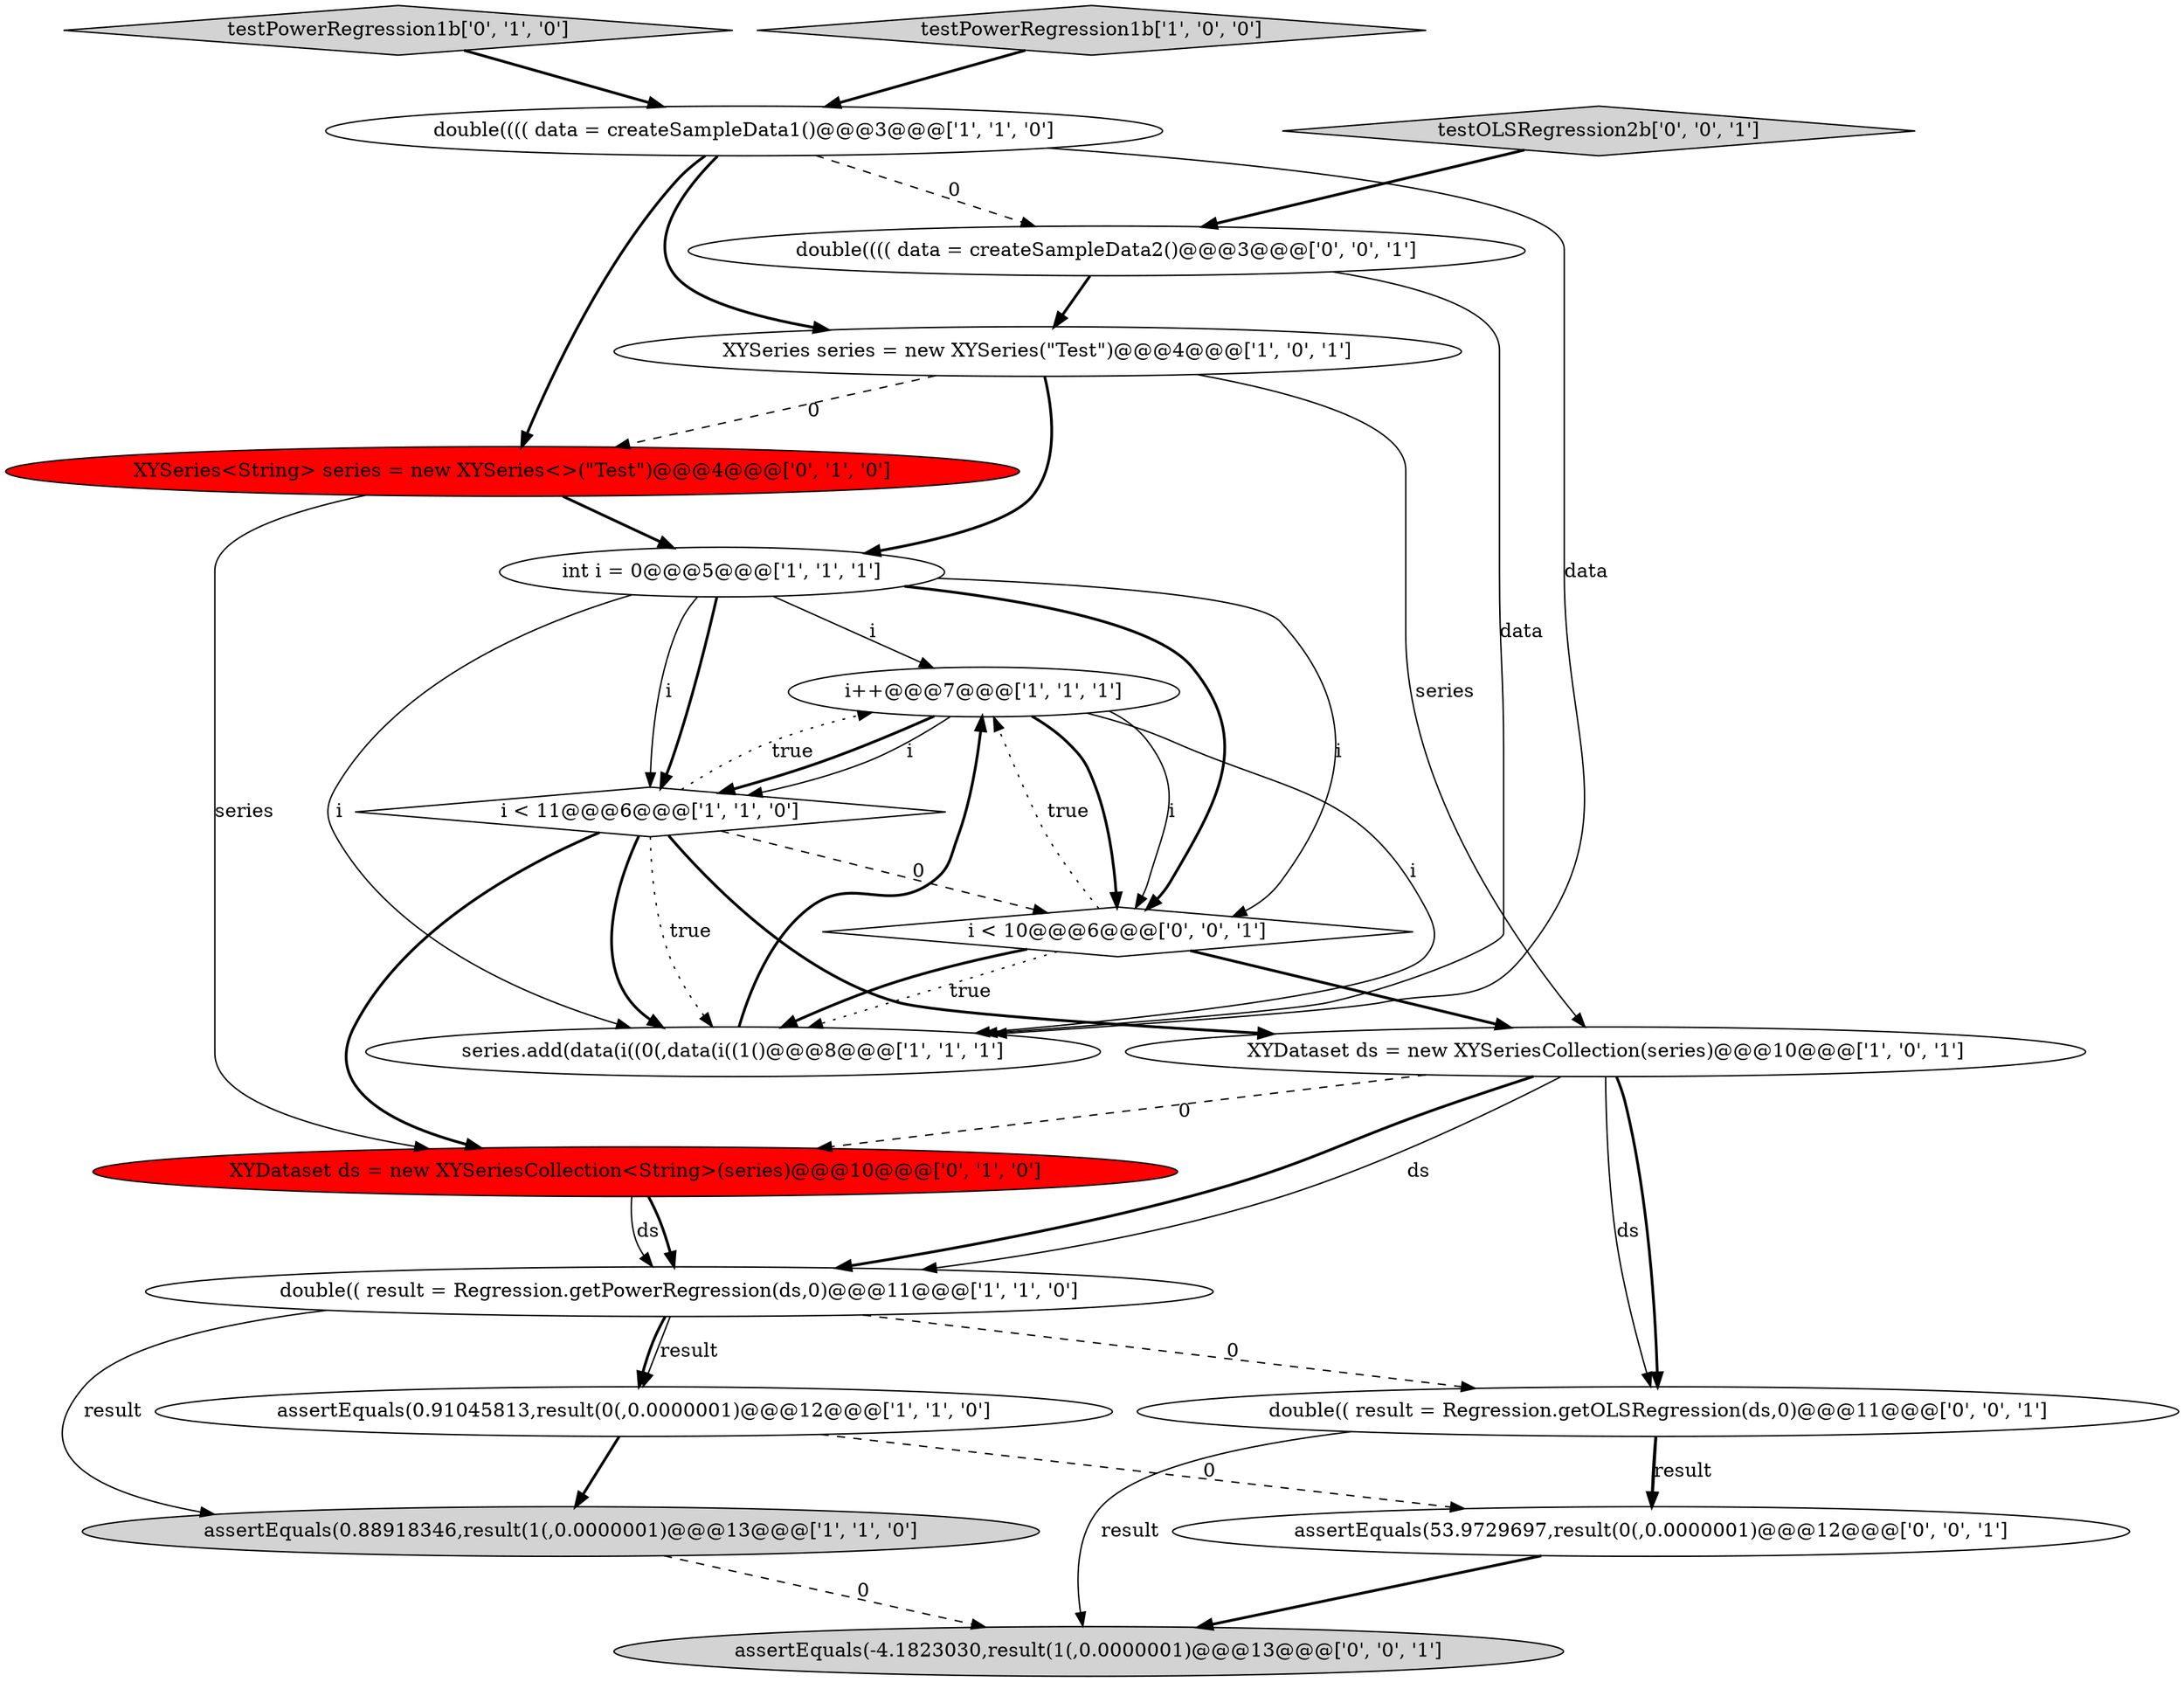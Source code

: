 digraph {
4 [style = filled, label = "i++@@@7@@@['1', '1', '1']", fillcolor = white, shape = ellipse image = "AAA0AAABBB1BBB"];
10 [style = filled, label = "series.add(data(i((0(,data(i((1()@@@8@@@['1', '1', '1']", fillcolor = white, shape = ellipse image = "AAA0AAABBB1BBB"];
11 [style = filled, label = "testPowerRegression1b['0', '1', '0']", fillcolor = lightgray, shape = diamond image = "AAA0AAABBB2BBB"];
0 [style = filled, label = "int i = 0@@@5@@@['1', '1', '1']", fillcolor = white, shape = ellipse image = "AAA0AAABBB1BBB"];
16 [style = filled, label = "double(((( data = createSampleData2()@@@3@@@['0', '0', '1']", fillcolor = white, shape = ellipse image = "AAA0AAABBB3BBB"];
18 [style = filled, label = "i < 10@@@6@@@['0', '0', '1']", fillcolor = white, shape = diamond image = "AAA0AAABBB3BBB"];
9 [style = filled, label = "i < 11@@@6@@@['1', '1', '0']", fillcolor = white, shape = diamond image = "AAA0AAABBB1BBB"];
7 [style = filled, label = "double(((( data = createSampleData1()@@@3@@@['1', '1', '0']", fillcolor = white, shape = ellipse image = "AAA0AAABBB1BBB"];
19 [style = filled, label = "assertEquals(-4.1823030,result(1(,0.0000001)@@@13@@@['0', '0', '1']", fillcolor = lightgray, shape = ellipse image = "AAA0AAABBB3BBB"];
8 [style = filled, label = "assertEquals(0.91045813,result(0(,0.0000001)@@@12@@@['1', '1', '0']", fillcolor = white, shape = ellipse image = "AAA0AAABBB1BBB"];
14 [style = filled, label = "assertEquals(53.9729697,result(0(,0.0000001)@@@12@@@['0', '0', '1']", fillcolor = white, shape = ellipse image = "AAA0AAABBB3BBB"];
17 [style = filled, label = "testOLSRegression2b['0', '0', '1']", fillcolor = lightgray, shape = diamond image = "AAA0AAABBB3BBB"];
12 [style = filled, label = "XYDataset ds = new XYSeriesCollection<String>(series)@@@10@@@['0', '1', '0']", fillcolor = red, shape = ellipse image = "AAA1AAABBB2BBB"];
6 [style = filled, label = "testPowerRegression1b['1', '0', '0']", fillcolor = lightgray, shape = diamond image = "AAA0AAABBB1BBB"];
3 [style = filled, label = "XYSeries series = new XYSeries(\"Test\")@@@4@@@['1', '0', '1']", fillcolor = white, shape = ellipse image = "AAA0AAABBB1BBB"];
5 [style = filled, label = "XYDataset ds = new XYSeriesCollection(series)@@@10@@@['1', '0', '1']", fillcolor = white, shape = ellipse image = "AAA0AAABBB1BBB"];
15 [style = filled, label = "double(( result = Regression.getOLSRegression(ds,0)@@@11@@@['0', '0', '1']", fillcolor = white, shape = ellipse image = "AAA0AAABBB3BBB"];
1 [style = filled, label = "double(( result = Regression.getPowerRegression(ds,0)@@@11@@@['1', '1', '0']", fillcolor = white, shape = ellipse image = "AAA0AAABBB1BBB"];
13 [style = filled, label = "XYSeries<String> series = new XYSeries<>(\"Test\")@@@4@@@['0', '1', '0']", fillcolor = red, shape = ellipse image = "AAA1AAABBB2BBB"];
2 [style = filled, label = "assertEquals(0.88918346,result(1(,0.0000001)@@@13@@@['1', '1', '0']", fillcolor = lightgray, shape = ellipse image = "AAA0AAABBB1BBB"];
7->13 [style = bold, label=""];
4->9 [style = bold, label=""];
16->3 [style = bold, label=""];
0->9 [style = solid, label="i"];
3->5 [style = solid, label="series"];
4->9 [style = solid, label="i"];
0->9 [style = bold, label=""];
5->12 [style = dashed, label="0"];
2->19 [style = dashed, label="0"];
7->10 [style = solid, label="data"];
1->8 [style = bold, label=""];
0->18 [style = solid, label="i"];
15->14 [style = bold, label=""];
7->16 [style = dashed, label="0"];
4->18 [style = solid, label="i"];
9->18 [style = dashed, label="0"];
1->15 [style = dashed, label="0"];
15->14 [style = solid, label="result"];
5->15 [style = bold, label=""];
14->19 [style = bold, label=""];
4->18 [style = bold, label=""];
1->8 [style = solid, label="result"];
12->1 [style = solid, label="ds"];
9->10 [style = bold, label=""];
0->4 [style = solid, label="i"];
8->14 [style = dashed, label="0"];
3->13 [style = dashed, label="0"];
12->1 [style = bold, label=""];
7->3 [style = bold, label=""];
3->0 [style = bold, label=""];
15->19 [style = solid, label="result"];
18->10 [style = dotted, label="true"];
0->10 [style = solid, label="i"];
5->1 [style = bold, label=""];
5->1 [style = solid, label="ds"];
5->15 [style = solid, label="ds"];
18->10 [style = bold, label=""];
8->2 [style = bold, label=""];
18->5 [style = bold, label=""];
4->10 [style = solid, label="i"];
10->4 [style = bold, label=""];
9->5 [style = bold, label=""];
9->4 [style = dotted, label="true"];
0->18 [style = bold, label=""];
9->12 [style = bold, label=""];
16->10 [style = solid, label="data"];
18->4 [style = dotted, label="true"];
13->12 [style = solid, label="series"];
6->7 [style = bold, label=""];
9->10 [style = dotted, label="true"];
1->2 [style = solid, label="result"];
11->7 [style = bold, label=""];
17->16 [style = bold, label=""];
13->0 [style = bold, label=""];
}
